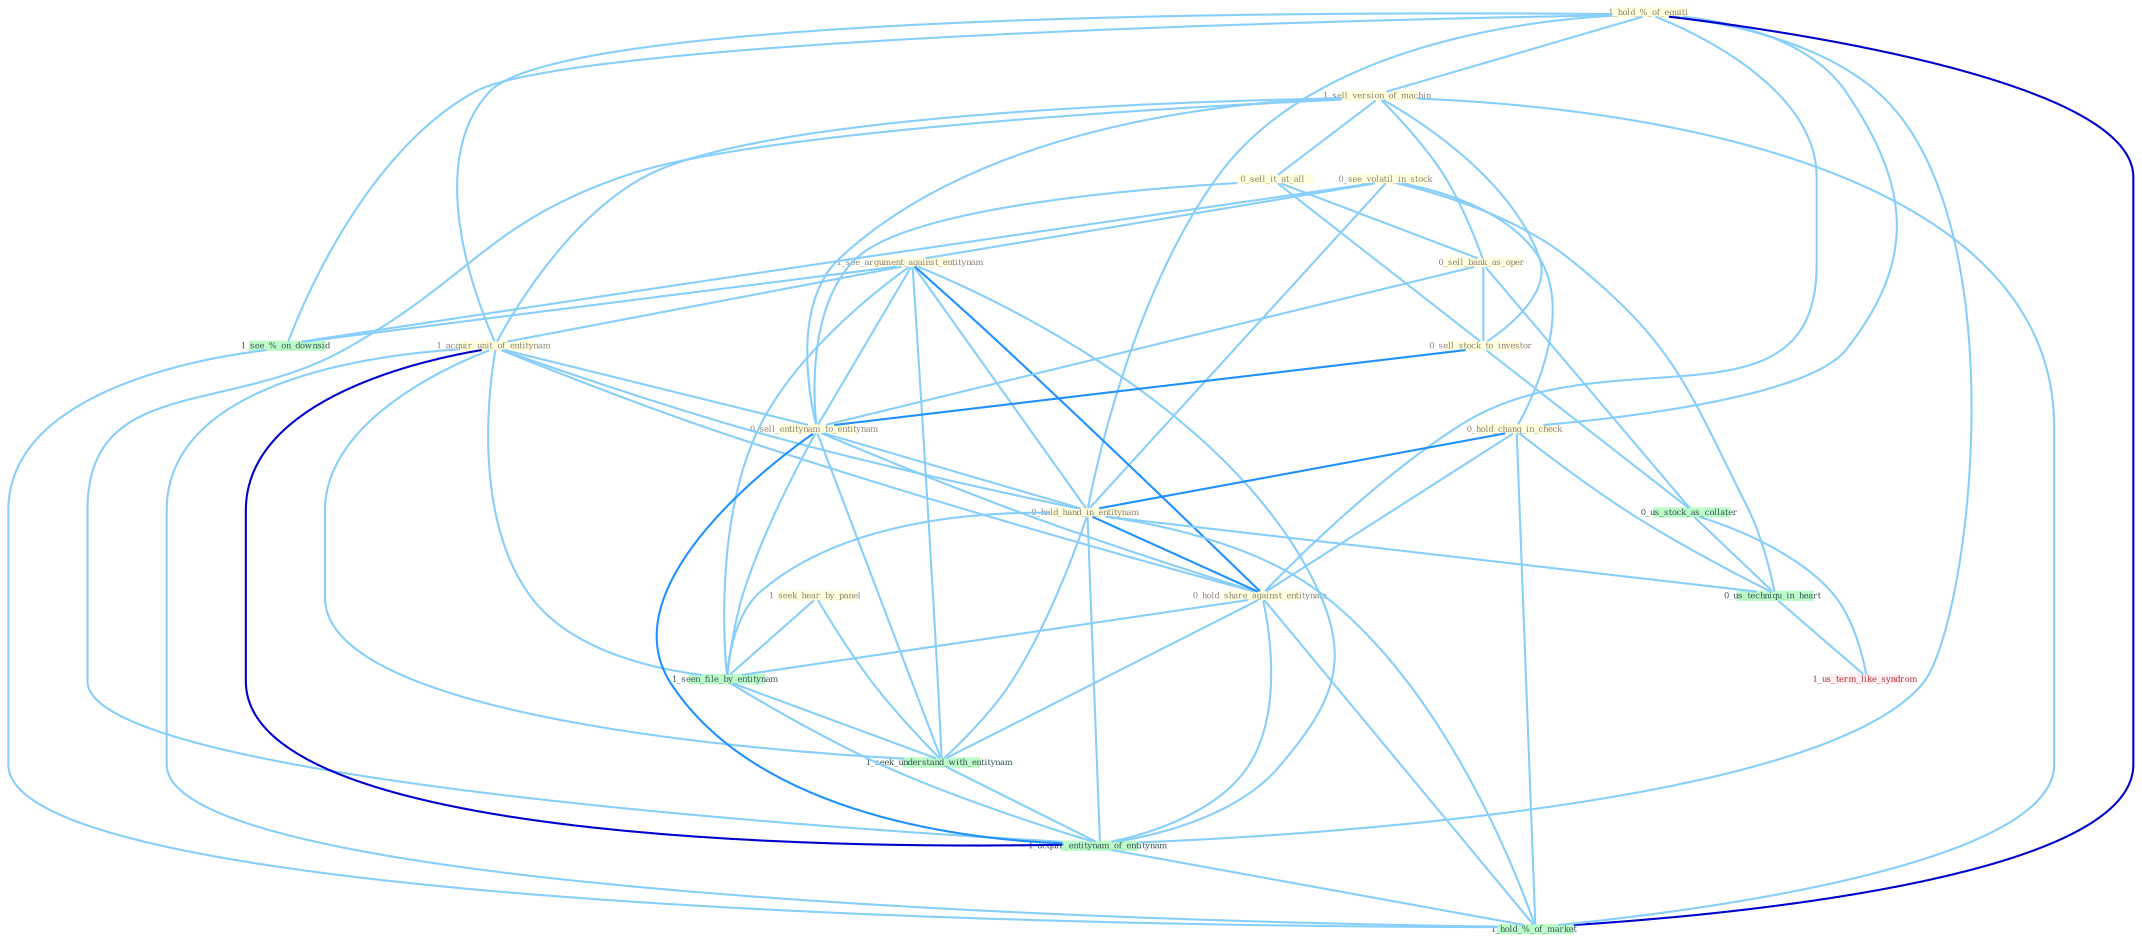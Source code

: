 Graph G{ 
    node
    [shape=polygon,style=filled,width=.5,height=.06,color="#BDFCC9",fixedsize=true,fontsize=4,
    fontcolor="#2f4f4f"];
    {node
    [color="#ffffe0", fontcolor="#8b7d6b"] "0_see_volatil_in_stock " "1_hold_%_of_equiti " "1_sell_version_of_machin " "0_sell_it_at_all " "1_see_argument_against_entitynam " "0_hold_chang_in_check " "0_sell_bank_as_oper " "1_seek_hear_by_panel " "0_sell_stock_to_investor " "1_acquir_unit_of_entitynam " "0_sell_entitynam_to_entitynam " "0_hold_hand_in_entitynam " "0_hold_share_against_entitynam "}
{node [color="#fff0f5", fontcolor="#b22222"] "1_us_term_like_syndrom "}
edge [color="#B0E2FF"];

	"0_see_volatil_in_stock " -- "1_see_argument_against_entitynam " [w="1", color="#87cefa" ];
	"0_see_volatil_in_stock " -- "0_hold_chang_in_check " [w="1", color="#87cefa" ];
	"0_see_volatil_in_stock " -- "0_hold_hand_in_entitynam " [w="1", color="#87cefa" ];
	"0_see_volatil_in_stock " -- "0_us_techniqu_in_heart " [w="1", color="#87cefa" ];
	"0_see_volatil_in_stock " -- "1_see_%_on_downsid " [w="1", color="#87cefa" ];
	"1_hold_%_of_equiti " -- "1_sell_version_of_machin " [w="1", color="#87cefa" ];
	"1_hold_%_of_equiti " -- "0_hold_chang_in_check " [w="1", color="#87cefa" ];
	"1_hold_%_of_equiti " -- "1_acquir_unit_of_entitynam " [w="1", color="#87cefa" ];
	"1_hold_%_of_equiti " -- "0_hold_hand_in_entitynam " [w="1", color="#87cefa" ];
	"1_hold_%_of_equiti " -- "0_hold_share_against_entitynam " [w="1", color="#87cefa" ];
	"1_hold_%_of_equiti " -- "1_acquir_entitynam_of_entitynam " [w="1", color="#87cefa" ];
	"1_hold_%_of_equiti " -- "1_see_%_on_downsid " [w="1", color="#87cefa" ];
	"1_hold_%_of_equiti " -- "1_hold_%_of_market " [w="3", color="#0000cd" , len=0.6];
	"1_sell_version_of_machin " -- "0_sell_it_at_all " [w="1", color="#87cefa" ];
	"1_sell_version_of_machin " -- "0_sell_bank_as_oper " [w="1", color="#87cefa" ];
	"1_sell_version_of_machin " -- "0_sell_stock_to_investor " [w="1", color="#87cefa" ];
	"1_sell_version_of_machin " -- "1_acquir_unit_of_entitynam " [w="1", color="#87cefa" ];
	"1_sell_version_of_machin " -- "0_sell_entitynam_to_entitynam " [w="1", color="#87cefa" ];
	"1_sell_version_of_machin " -- "1_acquir_entitynam_of_entitynam " [w="1", color="#87cefa" ];
	"1_sell_version_of_machin " -- "1_hold_%_of_market " [w="1", color="#87cefa" ];
	"0_sell_it_at_all " -- "0_sell_bank_as_oper " [w="1", color="#87cefa" ];
	"0_sell_it_at_all " -- "0_sell_stock_to_investor " [w="1", color="#87cefa" ];
	"0_sell_it_at_all " -- "0_sell_entitynam_to_entitynam " [w="1", color="#87cefa" ];
	"1_see_argument_against_entitynam " -- "1_acquir_unit_of_entitynam " [w="1", color="#87cefa" ];
	"1_see_argument_against_entitynam " -- "0_sell_entitynam_to_entitynam " [w="1", color="#87cefa" ];
	"1_see_argument_against_entitynam " -- "0_hold_hand_in_entitynam " [w="1", color="#87cefa" ];
	"1_see_argument_against_entitynam " -- "0_hold_share_against_entitynam " [w="2", color="#1e90ff" , len=0.8];
	"1_see_argument_against_entitynam " -- "1_seen_file_by_entitynam " [w="1", color="#87cefa" ];
	"1_see_argument_against_entitynam " -- "1_seek_understand_with_entitynam " [w="1", color="#87cefa" ];
	"1_see_argument_against_entitynam " -- "1_acquir_entitynam_of_entitynam " [w="1", color="#87cefa" ];
	"1_see_argument_against_entitynam " -- "1_see_%_on_downsid " [w="1", color="#87cefa" ];
	"0_hold_chang_in_check " -- "0_hold_hand_in_entitynam " [w="2", color="#1e90ff" , len=0.8];
	"0_hold_chang_in_check " -- "0_hold_share_against_entitynam " [w="1", color="#87cefa" ];
	"0_hold_chang_in_check " -- "0_us_techniqu_in_heart " [w="1", color="#87cefa" ];
	"0_hold_chang_in_check " -- "1_hold_%_of_market " [w="1", color="#87cefa" ];
	"0_sell_bank_as_oper " -- "0_sell_stock_to_investor " [w="1", color="#87cefa" ];
	"0_sell_bank_as_oper " -- "0_sell_entitynam_to_entitynam " [w="1", color="#87cefa" ];
	"0_sell_bank_as_oper " -- "0_us_stock_as_collater " [w="1", color="#87cefa" ];
	"1_seek_hear_by_panel " -- "1_seen_file_by_entitynam " [w="1", color="#87cefa" ];
	"1_seek_hear_by_panel " -- "1_seek_understand_with_entitynam " [w="1", color="#87cefa" ];
	"0_sell_stock_to_investor " -- "0_sell_entitynam_to_entitynam " [w="2", color="#1e90ff" , len=0.8];
	"0_sell_stock_to_investor " -- "0_us_stock_as_collater " [w="1", color="#87cefa" ];
	"1_acquir_unit_of_entitynam " -- "0_sell_entitynam_to_entitynam " [w="1", color="#87cefa" ];
	"1_acquir_unit_of_entitynam " -- "0_hold_hand_in_entitynam " [w="1", color="#87cefa" ];
	"1_acquir_unit_of_entitynam " -- "0_hold_share_against_entitynam " [w="1", color="#87cefa" ];
	"1_acquir_unit_of_entitynam " -- "1_seen_file_by_entitynam " [w="1", color="#87cefa" ];
	"1_acquir_unit_of_entitynam " -- "1_seek_understand_with_entitynam " [w="1", color="#87cefa" ];
	"1_acquir_unit_of_entitynam " -- "1_acquir_entitynam_of_entitynam " [w="3", color="#0000cd" , len=0.6];
	"1_acquir_unit_of_entitynam " -- "1_hold_%_of_market " [w="1", color="#87cefa" ];
	"0_sell_entitynam_to_entitynam " -- "0_hold_hand_in_entitynam " [w="1", color="#87cefa" ];
	"0_sell_entitynam_to_entitynam " -- "0_hold_share_against_entitynam " [w="1", color="#87cefa" ];
	"0_sell_entitynam_to_entitynam " -- "1_seen_file_by_entitynam " [w="1", color="#87cefa" ];
	"0_sell_entitynam_to_entitynam " -- "1_seek_understand_with_entitynam " [w="1", color="#87cefa" ];
	"0_sell_entitynam_to_entitynam " -- "1_acquir_entitynam_of_entitynam " [w="2", color="#1e90ff" , len=0.8];
	"0_hold_hand_in_entitynam " -- "0_hold_share_against_entitynam " [w="2", color="#1e90ff" , len=0.8];
	"0_hold_hand_in_entitynam " -- "1_seen_file_by_entitynam " [w="1", color="#87cefa" ];
	"0_hold_hand_in_entitynam " -- "1_seek_understand_with_entitynam " [w="1", color="#87cefa" ];
	"0_hold_hand_in_entitynam " -- "1_acquir_entitynam_of_entitynam " [w="1", color="#87cefa" ];
	"0_hold_hand_in_entitynam " -- "0_us_techniqu_in_heart " [w="1", color="#87cefa" ];
	"0_hold_hand_in_entitynam " -- "1_hold_%_of_market " [w="1", color="#87cefa" ];
	"0_hold_share_against_entitynam " -- "1_seen_file_by_entitynam " [w="1", color="#87cefa" ];
	"0_hold_share_against_entitynam " -- "1_seek_understand_with_entitynam " [w="1", color="#87cefa" ];
	"0_hold_share_against_entitynam " -- "1_acquir_entitynam_of_entitynam " [w="1", color="#87cefa" ];
	"0_hold_share_against_entitynam " -- "1_hold_%_of_market " [w="1", color="#87cefa" ];
	"1_seen_file_by_entitynam " -- "1_seek_understand_with_entitynam " [w="1", color="#87cefa" ];
	"1_seen_file_by_entitynam " -- "1_acquir_entitynam_of_entitynam " [w="1", color="#87cefa" ];
	"0_us_stock_as_collater " -- "0_us_techniqu_in_heart " [w="1", color="#87cefa" ];
	"0_us_stock_as_collater " -- "1_us_term_like_syndrom " [w="1", color="#87cefa" ];
	"1_seek_understand_with_entitynam " -- "1_acquir_entitynam_of_entitynam " [w="1", color="#87cefa" ];
	"1_acquir_entitynam_of_entitynam " -- "1_hold_%_of_market " [w="1", color="#87cefa" ];
	"0_us_techniqu_in_heart " -- "1_us_term_like_syndrom " [w="1", color="#87cefa" ];
	"1_see_%_on_downsid " -- "1_hold_%_of_market " [w="1", color="#87cefa" ];
}